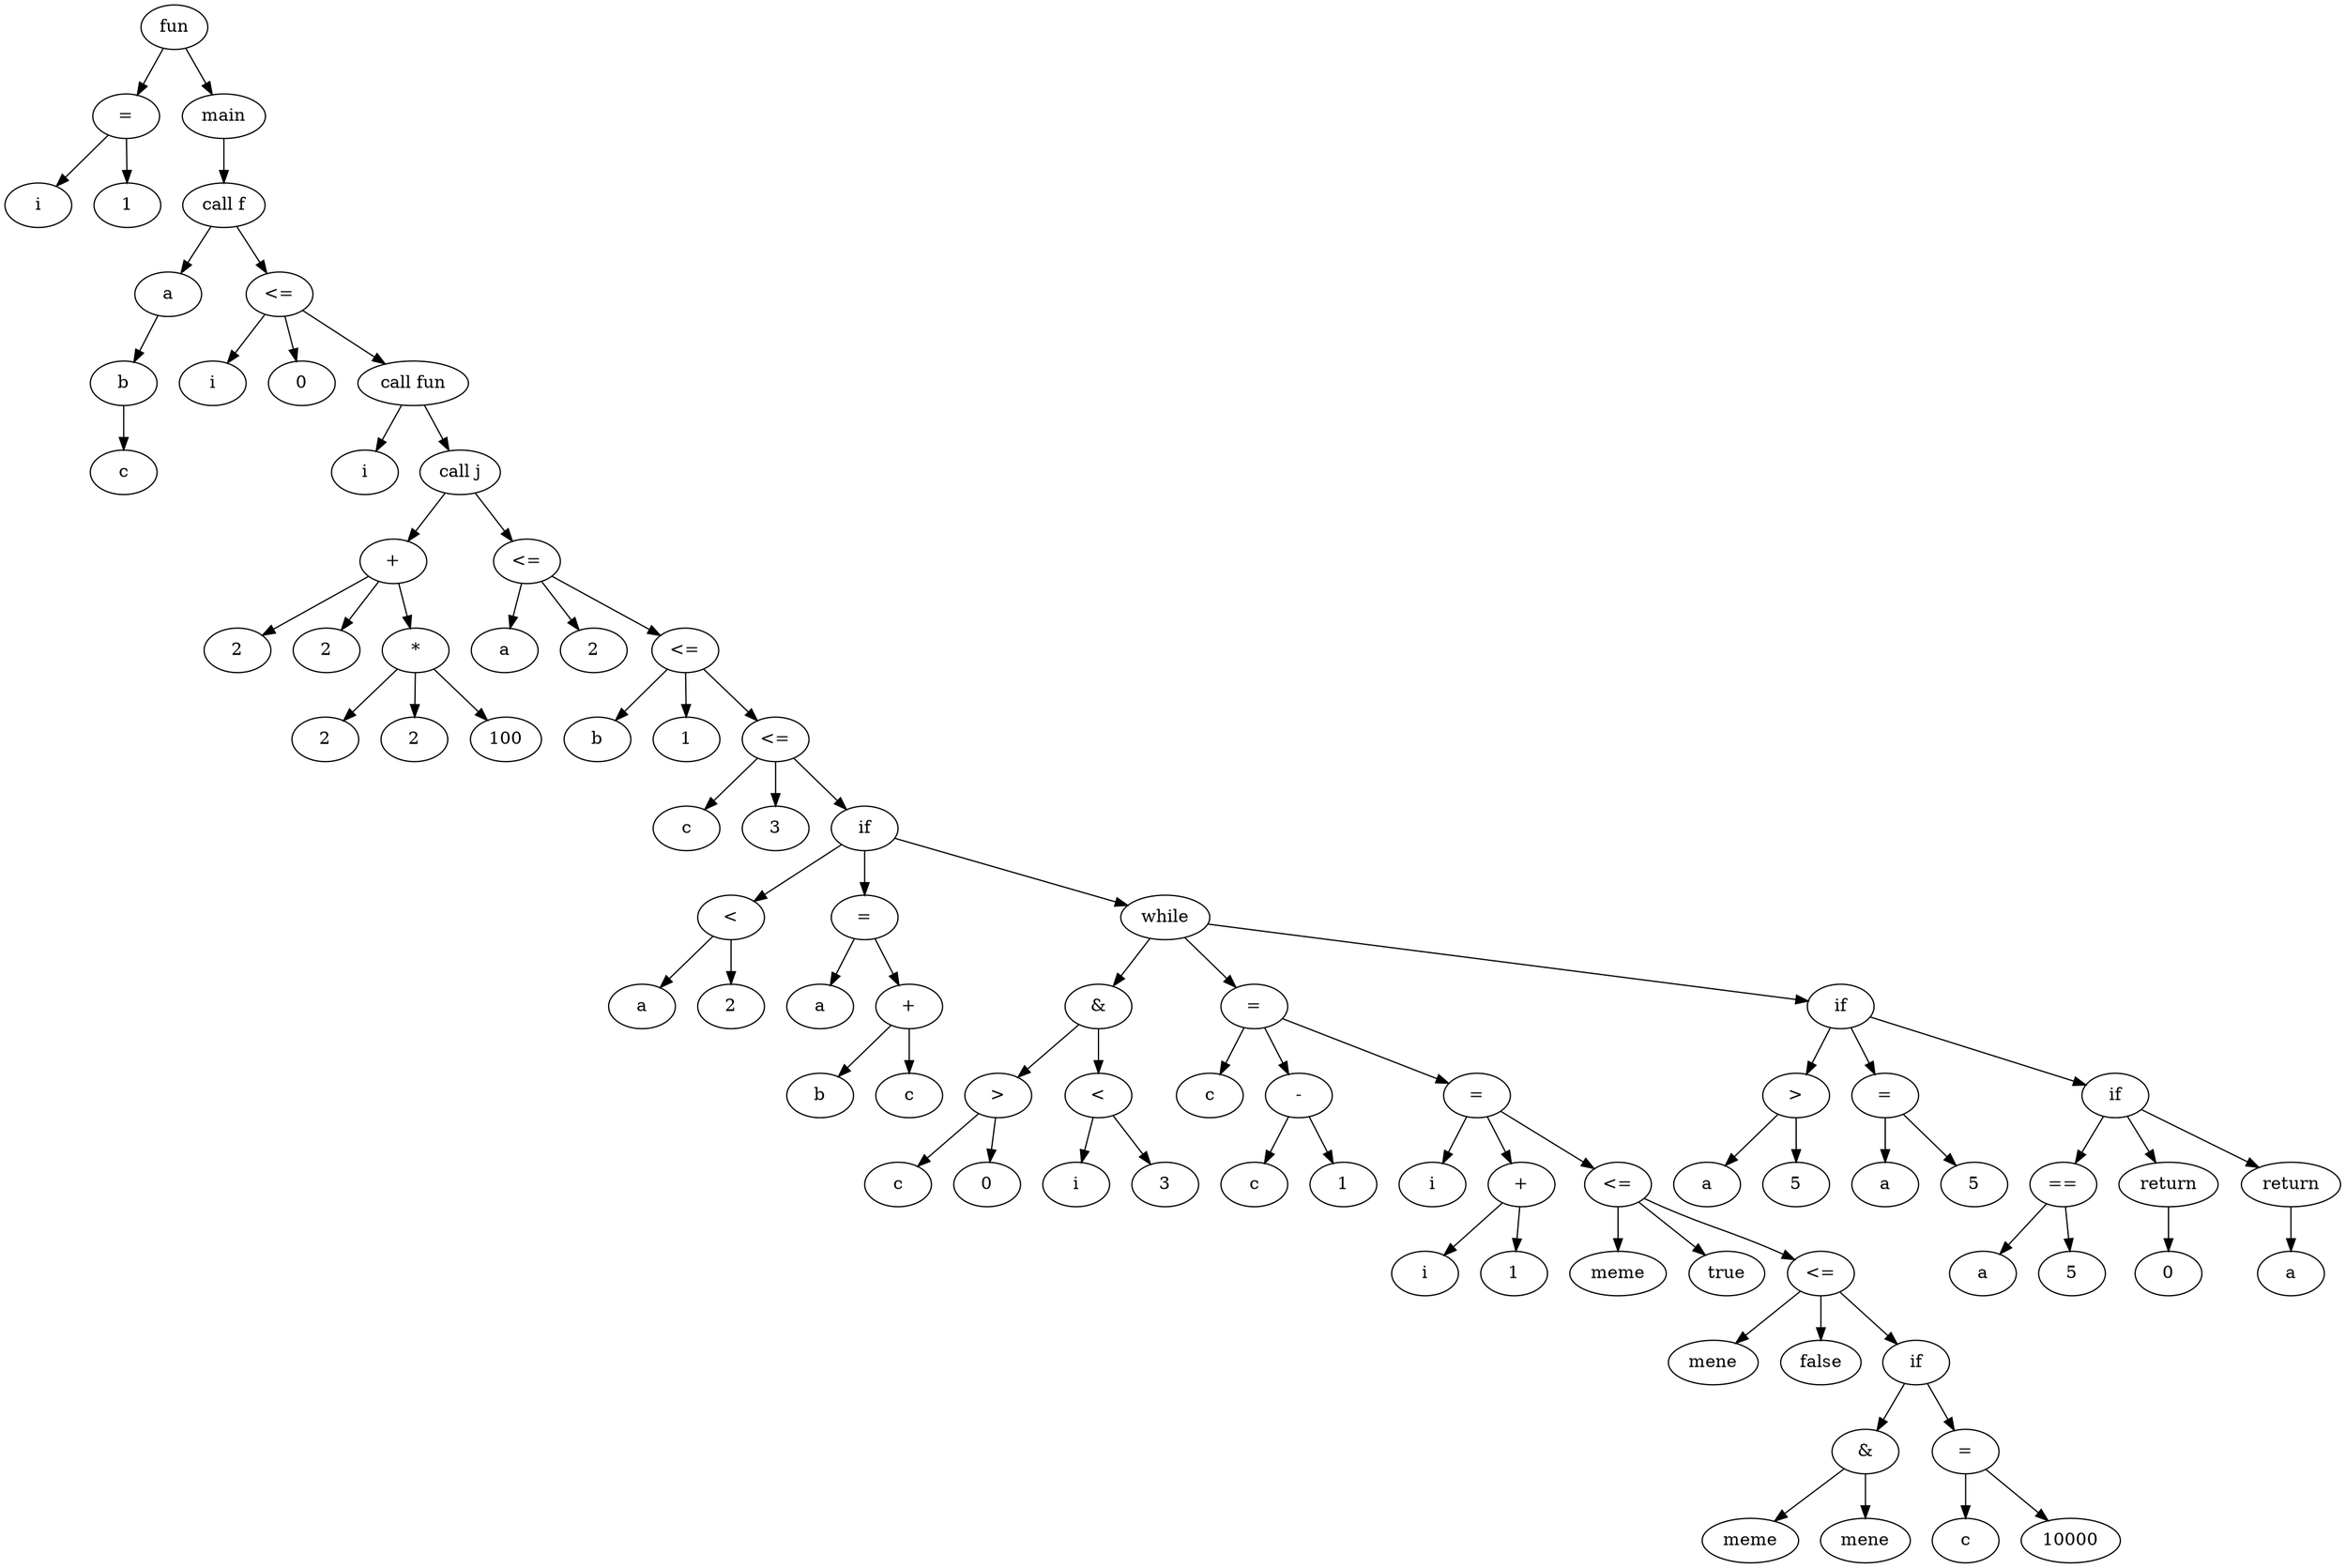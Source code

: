 # Executado assim: output2dot.sh 
# https://graphviz.org/doc/info/lang.html
digraph {
  x5567bac2b4b0 -> x5567bac2b650
  x5567bac2b4b0 -> x5567bac2b910
  x5567bac2b650 -> x5567bac2b6b0
  x5567bac2b650 -> x5567bac2b5f0
  x5567bac2b910 -> x5567bac2bd10
  x5567bac2bd10 -> x5567bac2ba50
  x5567bac2bd10 -> x5567bac2c0e0
  x5567bac2ba50 -> x5567bac2bb20
  x5567bac2bb20 -> x5567bac2bbf0
  x5567bac2c0e0 -> x5567bac2c140
  x5567bac2c0e0 -> x5567bac2c200
  x5567bac2c0e0 -> x5567bac2c460
  x5567bac2c460 -> x5567bac2c400
  x5567bac2c460 -> x5567bac2cda0
  x5567bac2cda0 -> x5567bac2c600
  x5567bac2cda0 -> x5567bac2cf40
  x5567bac2c600 -> x5567bac2c5a0
  x5567bac2c600 -> x5567bac2c6d0
  x5567bac2c600 -> x5567bac2c8c0
  x5567bac2c8c0 -> x5567bac2c860
  x5567bac2c8c0 -> x5567bac2c990
  x5567bac2c8c0 -> x5567bac2cb20
  x5567bac2cf40 -> x5567bac2cfa0
  x5567bac2cf40 -> x5567bac2d060
  x5567bac2cf40 -> x5567bac2d260
  x5567bac2d260 -> x5567bac2d2c0
  x5567bac2d260 -> x5567bac2d320
  x5567bac2d260 -> x5567bac2d520
  x5567bac2d520 -> x5567bac2d580
  x5567bac2d520 -> x5567bac2d5e0
  x5567bac2d520 -> x5567bac2e090
  x5567bac2e090 -> x5567bac2d9f0
  x5567bac2e090 -> x5567bac2df10
  x5567bac2e090 -> x5567bac2ec40
  x5567bac2d9f0 -> x5567bac2d990
  x5567bac2d9f0 -> x5567bac2dac0
  x5567bac2df10 -> x5567bac2df70
  x5567bac2df10 -> x5567bac2dd20
  x5567bac2dd20 -> x5567bac2dcc0
  x5567bac2dd20 -> x5567bac2ddf0
  x5567bac2ec40 -> x5567bac2e470
  x5567bac2ec40 -> x5567bac2eb80
  x5567bac2ec40 -> x5567bac307f0
  x5567bac2e470 -> x5567bac2e280
  x5567bac2e470 -> x5567bac2e5a0
  x5567bac2e280 -> x5567bac2e220
  x5567bac2e280 -> x5567bac2e350
  x5567bac2e5a0 -> x5567bac2e540
  x5567bac2e5a0 -> x5567bac2e670
  x5567bac2eb80 -> x5567bac2ebe0
  x5567bac2eb80 -> x5567bac2e990
  x5567bac2eb80 -> x5567bac2f030
  x5567bac2e990 -> x5567bac2e930
  x5567bac2e990 -> x5567bac2ea60
  x5567bac2f030 -> x5567bac2f090
  x5567bac2f030 -> x5567bac2ee40
  x5567bac2f030 -> x5567bac2f290
  x5567bac2ee40 -> x5567bac2ede0
  x5567bac2ee40 -> x5567bac2ef10
  x5567bac2f290 -> x5567bac2f2f0
  x5567bac2f290 -> x5567bac2f350
  x5567bac2f290 -> x5567bac2f550
  x5567bac2f550 -> x5567bac2f5b0
  x5567bac2f550 -> x5567bac2f610
  x5567bac2f550 -> x5567bac2fcb0
  x5567bac2fcb0 -> x5567bac2f800
  x5567bac2fcb0 -> x5567bac2fb30
  x5567bac2f800 -> x5567bac2f7a0
  x5567bac2f800 -> x5567bac2f8d0
  x5567bac2fb30 -> x5567bac2fb90
  x5567bac2fb30 -> x5567bac2fad0
  x5567bac307f0 -> x5567bac30380
  x5567bac307f0 -> x5567bac30670
  x5567bac307f0 -> x5567bac30e90
  x5567bac30380 -> x5567bac30320
  x5567bac30380 -> x5567bac30430
  x5567bac30670 -> x5567bac306d0
  x5567bac30670 -> x5567bac30610
  x5567bac30e90 -> x5567bac309e0
  x5567bac30e90 -> x5567bac30ca0
  x5567bac30e90 -> x5567bac30dd0
  x5567bac309e0 -> x5567bac30980
  x5567bac309e0 -> x5567bac30ab0
  x5567bac30ca0 -> x5567bac30c40
  x5567bac30dd0 -> x5567bac30d70
  
  
  x5567bac2b4b0 [label="fun"];
  x5567bac2b650 [label="="];
  x5567bac2b6b0 [label="i"];
  x5567bac2b5f0 [label="1"];
  x5567bac2b910 [label="main"];
  x5567bac2bd10 [label="call f"];
  x5567bac2ba50 [label="a"];
  x5567bac2bb20 [label="b"];
  x5567bac2bbf0 [label="c"];
  x5567bac2c0e0 [label="<="];
  x5567bac2c140 [label="i"];
  x5567bac2c200 [label="0"];
  x5567bac2c460 [label="call fun"];
  x5567bac2c400 [label="i"];
  x5567bac2cda0 [label="call j"];
  x5567bac2c600 [label="+"];
  x5567bac2c5a0 [label="2"];
  x5567bac2c6d0 [label="2"];
  x5567bac2c8c0 [label="*"];
  x5567bac2c860 [label="2"];
  x5567bac2c990 [label="2"];
  x5567bac2cb20 [label="100"];
  x5567bac2cf40 [label="<="];
  x5567bac2cfa0 [label="a"];
  x5567bac2d060 [label="2"];
  x5567bac2d260 [label="<="];
  x5567bac2d2c0 [label="b"];
  x5567bac2d320 [label="1"];
  x5567bac2d520 [label="<="];
  x5567bac2d580 [label="c"];
  x5567bac2d5e0 [label="3"];
  x5567bac2e090 [label="if"];
  x5567bac2d9f0 [label="<"];
  x5567bac2d990 [label="a"];
  x5567bac2dac0 [label="2"];
  x5567bac2df10 [label="="];
  x5567bac2df70 [label="a"];
  x5567bac2dd20 [label="+"];
  x5567bac2dcc0 [label="b"];
  x5567bac2ddf0 [label="c"];
  x5567bac2ec40 [label="while"];
  x5567bac2e470 [label="&"];
  x5567bac2e280 [label=">"];
  x5567bac2e220 [label="c"];
  x5567bac2e350 [label="0"];
  x5567bac2e5a0 [label="<"];
  x5567bac2e540 [label="i"];
  x5567bac2e670 [label="3"];
  x5567bac2eb80 [label="="];
  x5567bac2ebe0 [label="c"];
  x5567bac2e990 [label="-"];
  x5567bac2e930 [label="c"];
  x5567bac2ea60 [label="1"];
  x5567bac2f030 [label="="];
  x5567bac2f090 [label="i"];
  x5567bac2ee40 [label="+"];
  x5567bac2ede0 [label="i"];
  x5567bac2ef10 [label="1"];
  x5567bac2f290 [label="<="];
  x5567bac2f2f0 [label="meme"];
  x5567bac2f350 [label="true"];
  x5567bac2f550 [label="<="];
  x5567bac2f5b0 [label="mene"];
  x5567bac2f610 [label="false"];
  x5567bac2fcb0 [label="if"];
  x5567bac2f800 [label="&"];
  x5567bac2f7a0 [label="meme"];
  x5567bac2f8d0 [label="mene"];
  x5567bac2fb30 [label="="];
  x5567bac2fb90 [label="c"];
  x5567bac2fad0 [label="10000"];
  x5567bac307f0 [label="if"];
  x5567bac30380 [label=">"];
  x5567bac30320 [label="a"];
  x5567bac30430 [label="5"];
  x5567bac30670 [label="="];
  x5567bac306d0 [label="a"];
  x5567bac30610 [label="5"];
  x5567bac30e90 [label="if"];
  x5567bac309e0 [label="=="];
  x5567bac30980 [label="a"];
  x5567bac30ab0 [label="5"];
  x5567bac30ca0 [label="return"];
  x5567bac30c40 [label="0"];
  x5567bac30dd0 [label="return"];
  x5567bac30d70 [label="a"];
}
